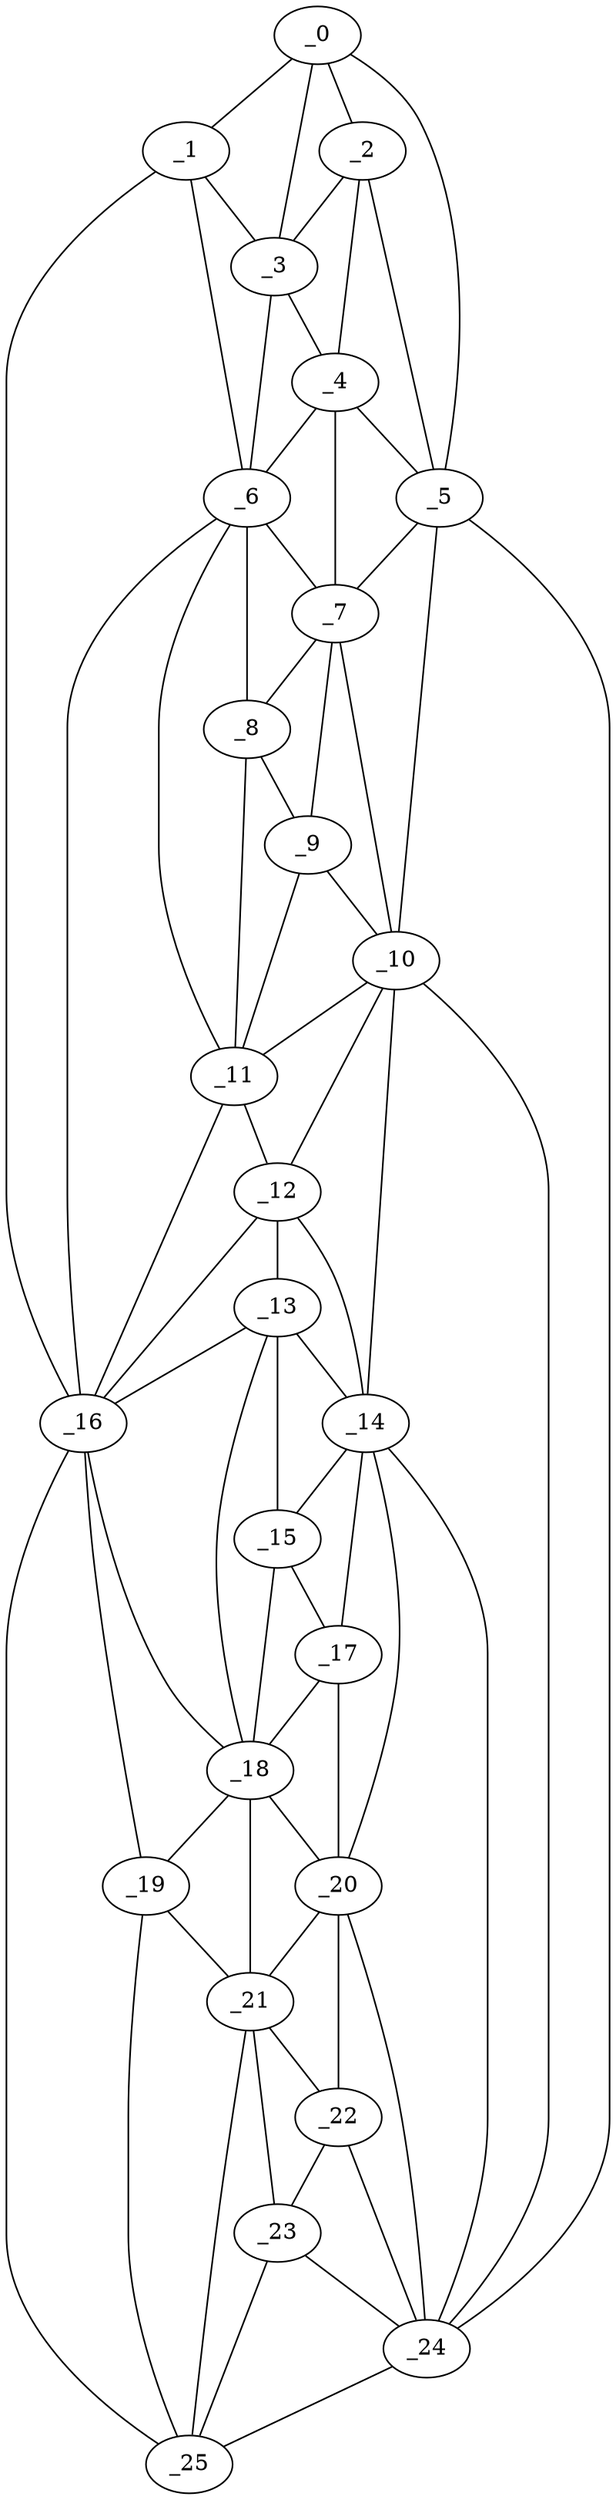 graph "obj79__210.gxl" {
	_0	 [x=7,
		y=45];
	_1	 [x=7,
		y=77];
	_0 -- _1	 [valence=1];
	_2	 [x=18,
		y=38];
	_0 -- _2	 [valence=1];
	_3	 [x=22,
		y=52];
	_0 -- _3	 [valence=2];
	_5	 [x=29,
		y=30];
	_0 -- _5	 [valence=1];
	_1 -- _3	 [valence=2];
	_6	 [x=30,
		y=53];
	_1 -- _6	 [valence=2];
	_16	 [x=103,
		y=97];
	_1 -- _16	 [valence=1];
	_2 -- _3	 [valence=2];
	_4	 [x=26,
		y=38];
	_2 -- _4	 [valence=1];
	_2 -- _5	 [valence=2];
	_3 -- _4	 [valence=2];
	_3 -- _6	 [valence=1];
	_4 -- _5	 [valence=1];
	_4 -- _6	 [valence=1];
	_7	 [x=43,
		y=35];
	_4 -- _7	 [valence=2];
	_5 -- _7	 [valence=2];
	_10	 [x=62,
		y=38];
	_5 -- _10	 [valence=2];
	_24	 [x=125,
		y=48];
	_5 -- _24	 [valence=1];
	_6 -- _7	 [valence=2];
	_8	 [x=49,
		y=40];
	_6 -- _8	 [valence=1];
	_11	 [x=68,
		y=44];
	_6 -- _11	 [valence=2];
	_6 -- _16	 [valence=2];
	_7 -- _8	 [valence=2];
	_9	 [x=54,
		y=38];
	_7 -- _9	 [valence=2];
	_7 -- _10	 [valence=2];
	_8 -- _9	 [valence=1];
	_8 -- _11	 [valence=2];
	_9 -- _10	 [valence=2];
	_9 -- _11	 [valence=1];
	_10 -- _11	 [valence=2];
	_12	 [x=73,
		y=45];
	_10 -- _12	 [valence=2];
	_14	 [x=88,
		y=45];
	_10 -- _14	 [valence=2];
	_10 -- _24	 [valence=1];
	_11 -- _12	 [valence=2];
	_11 -- _16	 [valence=1];
	_13	 [x=85,
		y=48];
	_12 -- _13	 [valence=2];
	_12 -- _14	 [valence=2];
	_12 -- _16	 [valence=1];
	_13 -- _14	 [valence=1];
	_15	 [x=98,
		y=50];
	_13 -- _15	 [valence=2];
	_13 -- _16	 [valence=2];
	_18	 [x=106,
		y=65];
	_13 -- _18	 [valence=2];
	_14 -- _15	 [valence=2];
	_17	 [x=104,
		y=48];
	_14 -- _17	 [valence=2];
	_20	 [x=111,
		y=48];
	_14 -- _20	 [valence=2];
	_14 -- _24	 [valence=2];
	_15 -- _17	 [valence=2];
	_15 -- _18	 [valence=2];
	_16 -- _18	 [valence=1];
	_19	 [x=109,
		y=71];
	_16 -- _19	 [valence=1];
	_25	 [x=125,
		y=80];
	_16 -- _25	 [valence=1];
	_17 -- _18	 [valence=2];
	_17 -- _20	 [valence=2];
	_18 -- _19	 [valence=2];
	_18 -- _20	 [valence=2];
	_21	 [x=118,
		y=63];
	_18 -- _21	 [valence=2];
	_19 -- _21	 [valence=1];
	_19 -- _25	 [valence=2];
	_20 -- _21	 [valence=1];
	_22	 [x=123,
		y=56];
	_20 -- _22	 [valence=1];
	_20 -- _24	 [valence=2];
	_21 -- _22	 [valence=2];
	_23	 [x=124,
		y=62];
	_21 -- _23	 [valence=2];
	_21 -- _25	 [valence=2];
	_22 -- _23	 [valence=1];
	_22 -- _24	 [valence=2];
	_23 -- _24	 [valence=1];
	_23 -- _25	 [valence=2];
	_24 -- _25	 [valence=1];
}
